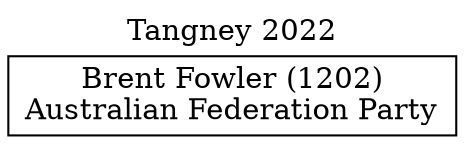 // House preference flow
digraph "Brent Fowler (1202)_Tangney_2022" {
	graph [label="Tangney 2022" labelloc=t mclimit=10]
	node [shape=box]
	"Brent Fowler (1202)" [label="Brent Fowler (1202)
Australian Federation Party"]
}
